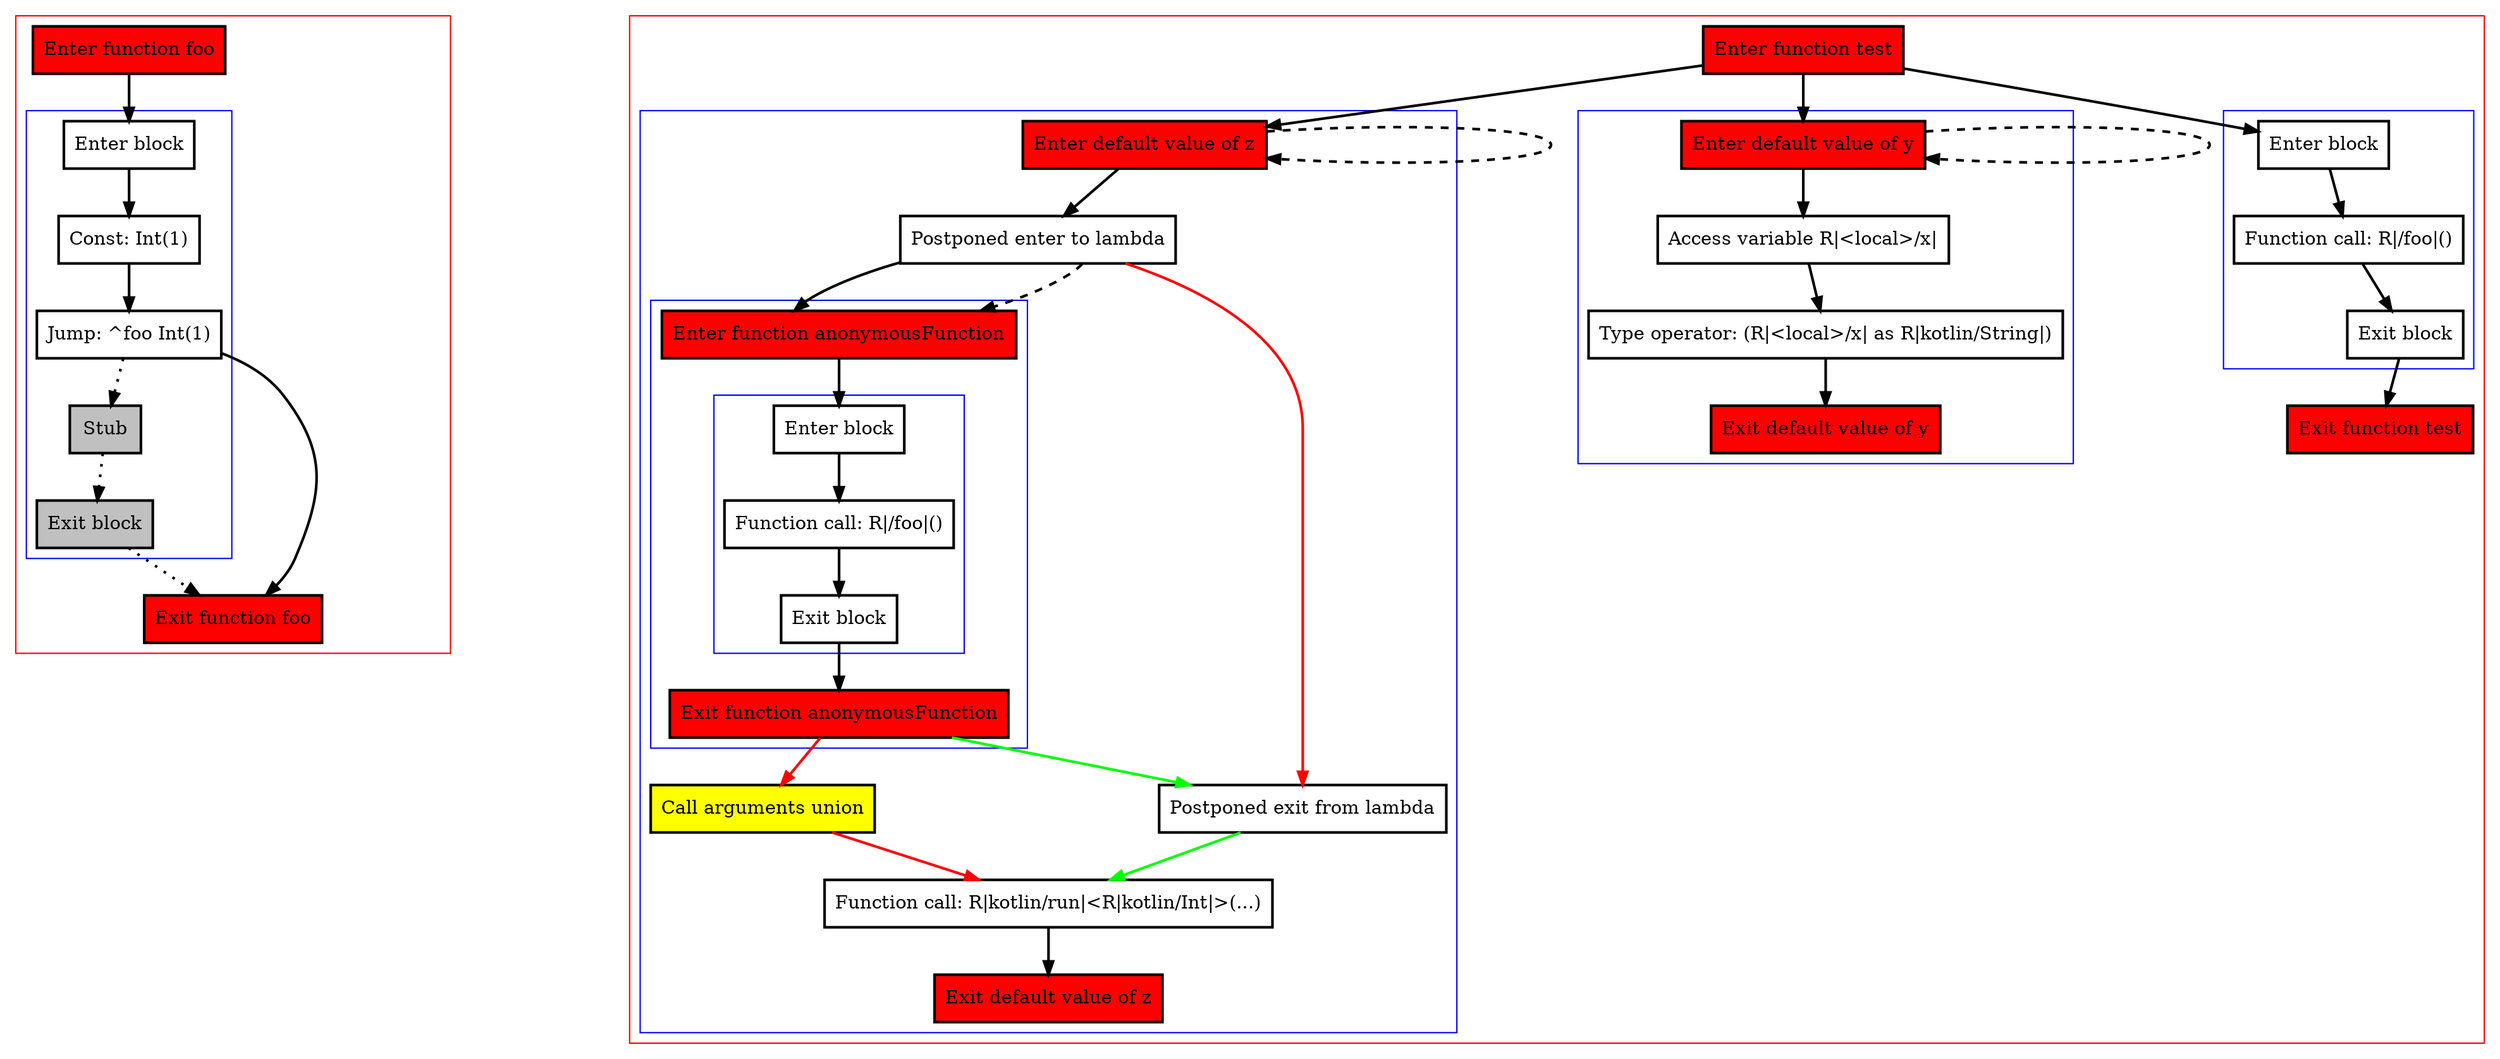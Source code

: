 digraph defaultArguments_kt {
    graph [nodesep=3]
    node [shape=box penwidth=2]
    edge [penwidth=2]

    subgraph cluster_0 {
        color=red
        0 [label="Enter function foo" style="filled" fillcolor=red];
        subgraph cluster_1 {
            color=blue
            1 [label="Enter block"];
            2 [label="Const: Int(1)"];
            3 [label="Jump: ^foo Int(1)"];
            4 [label="Stub" style="filled" fillcolor=gray];
            5 [label="Exit block" style="filled" fillcolor=gray];
        }
        6 [label="Exit function foo" style="filled" fillcolor=red];
    }
    0 -> {1};
    1 -> {2};
    2 -> {3};
    3 -> {6};
    3 -> {4} [style=dotted];
    4 -> {5} [style=dotted];
    5 -> {6} [style=dotted];

    subgraph cluster_2 {
        color=red
        7 [label="Enter function test" style="filled" fillcolor=red];
        subgraph cluster_3 {
            color=blue
            16 [label="Enter default value of z" style="filled" fillcolor=red];
            17 [label="Postponed enter to lambda"];
            subgraph cluster_4 {
                color=blue
                22 [label="Enter function anonymousFunction" style="filled" fillcolor=red];
                subgraph cluster_5 {
                    color=blue
                    23 [label="Enter block"];
                    24 [label="Function call: R|/foo|()"];
                    25 [label="Exit block"];
                }
                26 [label="Exit function anonymousFunction" style="filled" fillcolor=red];
            }
            18 [label="Call arguments union" style="filled" fillcolor=yellow];
            19 [label="Postponed exit from lambda"];
            20 [label="Function call: R|kotlin/run|<R|kotlin/Int|>(...)"];
            21 [label="Exit default value of z" style="filled" fillcolor=red];
        }
        subgraph cluster_6 {
            color=blue
            12 [label="Enter default value of y" style="filled" fillcolor=red];
            13 [label="Access variable R|<local>/x|"];
            14 [label="Type operator: (R|<local>/x| as R|kotlin/String|)"];
            15 [label="Exit default value of y" style="filled" fillcolor=red];
        }
        subgraph cluster_7 {
            color=blue
            8 [label="Enter block"];
            9 [label="Function call: R|/foo|()"];
            10 [label="Exit block"];
        }
        11 [label="Exit function test" style="filled" fillcolor=red];
    }
    7 -> {12 16 8};
    8 -> {9};
    9 -> {10};
    10 -> {11};
    12 -> {13};
    12 -> {12} [style=dashed];
    13 -> {14};
    14 -> {15};
    16 -> {17};
    16 -> {16} [style=dashed];
    17 -> {22};
    17 -> {19} [color=red];
    17 -> {22} [style=dashed];
    18 -> {20} [color=red];
    19 -> {20} [color=green];
    20 -> {21};
    22 -> {23};
    23 -> {24};
    24 -> {25};
    25 -> {26};
    26 -> {18} [color=red];
    26 -> {19} [color=green];

}
